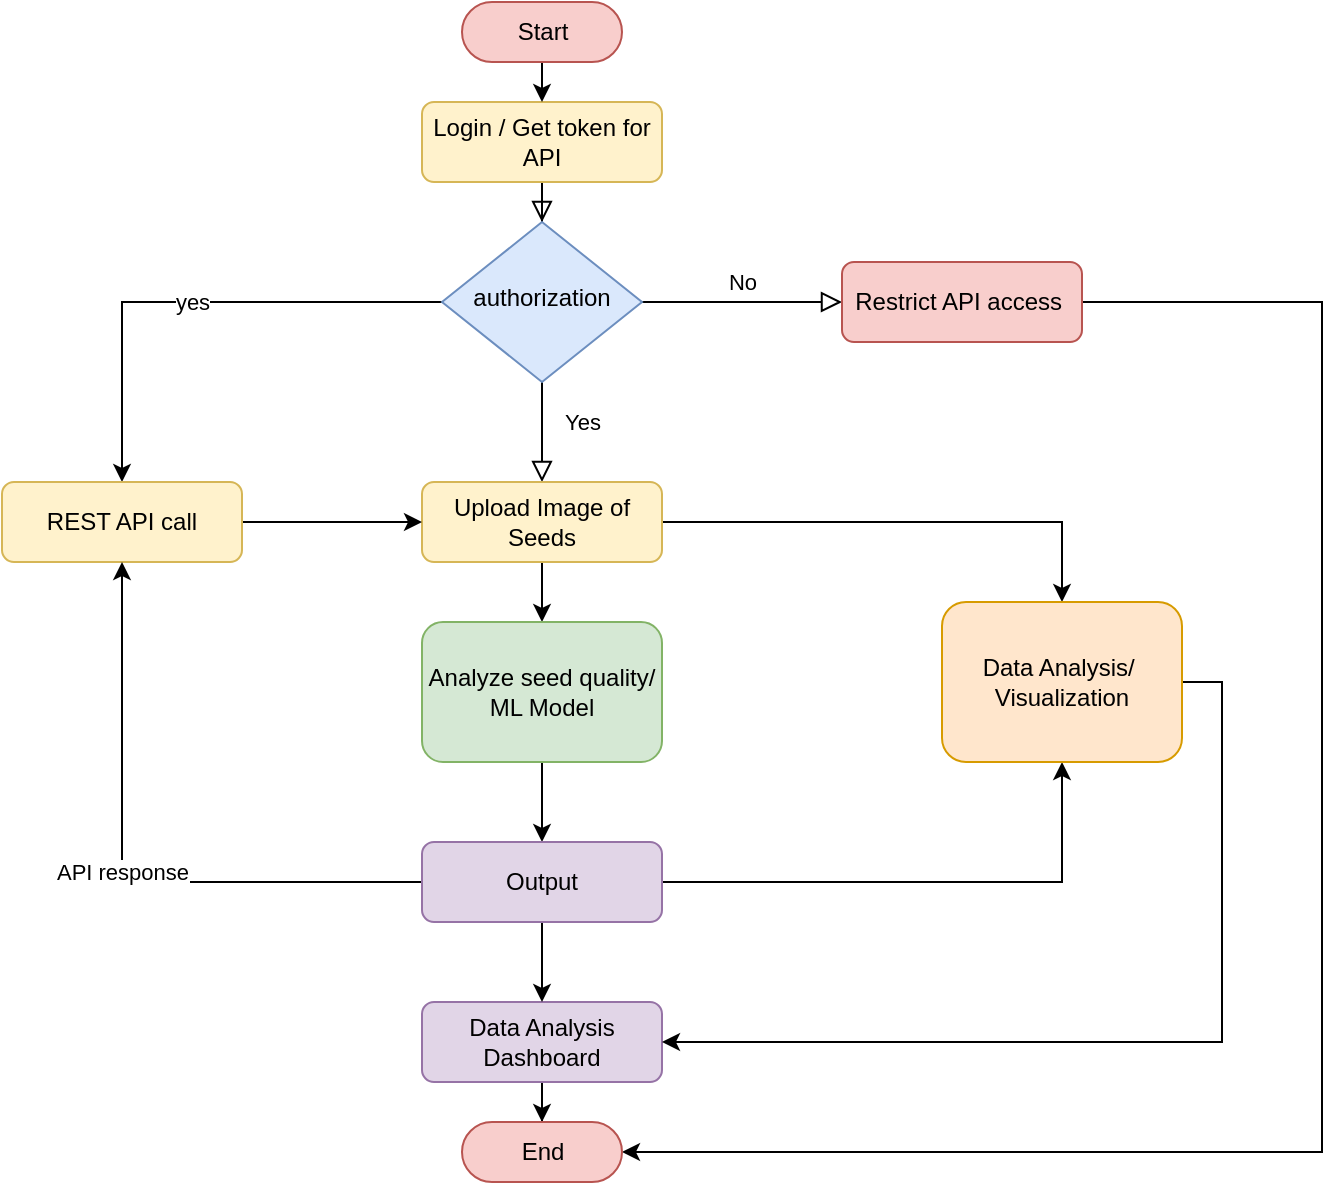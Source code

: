 <mxfile version="15.8.6" type="device" pages="3"><diagram id="C5RBs43oDa-KdzZeNtuy" name="Flow Diagram"><mxGraphModel dx="1038" dy="539" grid="1" gridSize="10" guides="1" tooltips="1" connect="1" arrows="1" fold="1" page="1" pageScale="1" pageWidth="827" pageHeight="1169" math="0" shadow="0"><root><mxCell id="WIyWlLk6GJQsqaUBKTNV-0"/><mxCell id="WIyWlLk6GJQsqaUBKTNV-1" parent="WIyWlLk6GJQsqaUBKTNV-0"/><mxCell id="WIyWlLk6GJQsqaUBKTNV-2" value="" style="rounded=0;html=1;jettySize=auto;orthogonalLoop=1;fontSize=11;endArrow=block;endFill=0;endSize=8;strokeWidth=1;shadow=0;labelBackgroundColor=none;edgeStyle=orthogonalEdgeStyle;" parent="WIyWlLk6GJQsqaUBKTNV-1" source="WIyWlLk6GJQsqaUBKTNV-3" target="WIyWlLk6GJQsqaUBKTNV-6" edge="1"><mxGeometry relative="1" as="geometry"/></mxCell><mxCell id="WIyWlLk6GJQsqaUBKTNV-3" value="Login / Get token for API" style="rounded=1;whiteSpace=wrap;html=1;fontSize=12;glass=0;strokeWidth=1;shadow=0;fillColor=#fff2cc;strokeColor=#d6b656;" parent="WIyWlLk6GJQsqaUBKTNV-1" vertex="1"><mxGeometry x="300" y="190" width="120" height="40" as="geometry"/></mxCell><mxCell id="WIyWlLk6GJQsqaUBKTNV-4" value="Yes" style="rounded=0;html=1;jettySize=auto;orthogonalLoop=1;fontSize=11;endArrow=block;endFill=0;endSize=8;strokeWidth=1;shadow=0;labelBackgroundColor=none;edgeStyle=orthogonalEdgeStyle;entryX=0.5;entryY=0;entryDx=0;entryDy=0;" parent="WIyWlLk6GJQsqaUBKTNV-1" source="WIyWlLk6GJQsqaUBKTNV-6" target="b2DAWoVM0MfOsDB5CVFO-7" edge="1"><mxGeometry x="-0.2" y="20" relative="1" as="geometry"><mxPoint as="offset"/><mxPoint x="360" y="400" as="targetPoint"/></mxGeometry></mxCell><mxCell id="WIyWlLk6GJQsqaUBKTNV-5" value="No" style="edgeStyle=orthogonalEdgeStyle;rounded=0;html=1;jettySize=auto;orthogonalLoop=1;fontSize=11;endArrow=block;endFill=0;endSize=8;strokeWidth=1;shadow=0;labelBackgroundColor=none;" parent="WIyWlLk6GJQsqaUBKTNV-1" source="WIyWlLk6GJQsqaUBKTNV-6" target="WIyWlLk6GJQsqaUBKTNV-7" edge="1"><mxGeometry y="10" relative="1" as="geometry"><mxPoint as="offset"/></mxGeometry></mxCell><mxCell id="b2DAWoVM0MfOsDB5CVFO-9" value="yes" style="edgeStyle=orthogonalEdgeStyle;rounded=0;orthogonalLoop=1;jettySize=auto;html=1;entryX=0.5;entryY=0;entryDx=0;entryDy=0;" parent="WIyWlLk6GJQsqaUBKTNV-1" source="WIyWlLk6GJQsqaUBKTNV-6" target="b2DAWoVM0MfOsDB5CVFO-8" edge="1"><mxGeometry relative="1" as="geometry"/></mxCell><mxCell id="WIyWlLk6GJQsqaUBKTNV-6" value="authorization" style="rhombus;whiteSpace=wrap;html=1;shadow=0;fontFamily=Helvetica;fontSize=12;align=center;strokeWidth=1;spacing=6;spacingTop=-4;fillColor=#dae8fc;strokeColor=#6c8ebf;" parent="WIyWlLk6GJQsqaUBKTNV-1" vertex="1"><mxGeometry x="310" y="250" width="100" height="80" as="geometry"/></mxCell><mxCell id="b2DAWoVM0MfOsDB5CVFO-24" style="edgeStyle=orthogonalEdgeStyle;rounded=0;orthogonalLoop=1;jettySize=auto;html=1;entryX=1;entryY=0.5;entryDx=0;entryDy=0;entryPerimeter=0;" parent="WIyWlLk6GJQsqaUBKTNV-1" source="WIyWlLk6GJQsqaUBKTNV-7" target="b2DAWoVM0MfOsDB5CVFO-4" edge="1"><mxGeometry relative="1" as="geometry"><Array as="points"><mxPoint x="750" y="290"/><mxPoint x="750" y="715"/></Array></mxGeometry></mxCell><mxCell id="WIyWlLk6GJQsqaUBKTNV-7" value="Restrict API access&amp;nbsp;" style="rounded=1;whiteSpace=wrap;html=1;fontSize=12;glass=0;strokeWidth=1;shadow=0;fillColor=#f8cecc;strokeColor=#b85450;" parent="WIyWlLk6GJQsqaUBKTNV-1" vertex="1"><mxGeometry x="510" y="270" width="120" height="40" as="geometry"/></mxCell><mxCell id="b2DAWoVM0MfOsDB5CVFO-5" style="edgeStyle=orthogonalEdgeStyle;rounded=0;orthogonalLoop=1;jettySize=auto;html=1;exitX=0.5;exitY=1;exitDx=0;exitDy=0;" parent="WIyWlLk6GJQsqaUBKTNV-1" source="WIyWlLk6GJQsqaUBKTNV-11" target="b2DAWoVM0MfOsDB5CVFO-4" edge="1"><mxGeometry relative="1" as="geometry"/></mxCell><mxCell id="WIyWlLk6GJQsqaUBKTNV-11" value="Data Analysis Dashboard" style="rounded=1;whiteSpace=wrap;html=1;fontSize=12;glass=0;strokeWidth=1;shadow=0;fillColor=#e1d5e7;strokeColor=#9673a6;" parent="WIyWlLk6GJQsqaUBKTNV-1" vertex="1"><mxGeometry x="300" y="640" width="120" height="40" as="geometry"/></mxCell><mxCell id="b2DAWoVM0MfOsDB5CVFO-2" style="edgeStyle=orthogonalEdgeStyle;rounded=0;orthogonalLoop=1;jettySize=auto;html=1;exitX=0.5;exitY=0.5;exitDx=0;exitDy=15;exitPerimeter=0;entryX=0.5;entryY=0;entryDx=0;entryDy=0;" parent="WIyWlLk6GJQsqaUBKTNV-1" source="b2DAWoVM0MfOsDB5CVFO-0" target="WIyWlLk6GJQsqaUBKTNV-3" edge="1"><mxGeometry relative="1" as="geometry"/></mxCell><mxCell id="b2DAWoVM0MfOsDB5CVFO-0" value="Start" style="html=1;dashed=0;whitespace=wrap;shape=mxgraph.dfd.start;fillColor=#f8cecc;strokeColor=#b85450;" parent="WIyWlLk6GJQsqaUBKTNV-1" vertex="1"><mxGeometry x="320" y="140" width="80" height="30" as="geometry"/></mxCell><mxCell id="b2DAWoVM0MfOsDB5CVFO-4" value="End" style="html=1;dashed=0;whitespace=wrap;shape=mxgraph.dfd.start;fillColor=#f8cecc;strokeColor=#b85450;" parent="WIyWlLk6GJQsqaUBKTNV-1" vertex="1"><mxGeometry x="320" y="700" width="80" height="30" as="geometry"/></mxCell><mxCell id="b2DAWoVM0MfOsDB5CVFO-13" style="edgeStyle=orthogonalEdgeStyle;rounded=0;orthogonalLoop=1;jettySize=auto;html=1;" parent="WIyWlLk6GJQsqaUBKTNV-1" source="b2DAWoVM0MfOsDB5CVFO-7" target="b2DAWoVM0MfOsDB5CVFO-12" edge="1"><mxGeometry relative="1" as="geometry"/></mxCell><mxCell id="b2DAWoVM0MfOsDB5CVFO-21" style="edgeStyle=orthogonalEdgeStyle;rounded=0;orthogonalLoop=1;jettySize=auto;html=1;entryX=0.5;entryY=0;entryDx=0;entryDy=0;" parent="WIyWlLk6GJQsqaUBKTNV-1" source="b2DAWoVM0MfOsDB5CVFO-7" target="b2DAWoVM0MfOsDB5CVFO-19" edge="1"><mxGeometry relative="1" as="geometry"/></mxCell><mxCell id="b2DAWoVM0MfOsDB5CVFO-7" value="Upload Image of Seeds" style="rounded=1;whiteSpace=wrap;html=1;fontSize=12;glass=0;strokeWidth=1;shadow=0;fillColor=#fff2cc;strokeColor=#d6b656;" parent="WIyWlLk6GJQsqaUBKTNV-1" vertex="1"><mxGeometry x="300" y="380" width="120" height="40" as="geometry"/></mxCell><mxCell id="b2DAWoVM0MfOsDB5CVFO-10" style="edgeStyle=orthogonalEdgeStyle;rounded=0;orthogonalLoop=1;jettySize=auto;html=1;entryX=0;entryY=0.5;entryDx=0;entryDy=0;" parent="WIyWlLk6GJQsqaUBKTNV-1" source="b2DAWoVM0MfOsDB5CVFO-8" target="b2DAWoVM0MfOsDB5CVFO-7" edge="1"><mxGeometry relative="1" as="geometry"/></mxCell><mxCell id="b2DAWoVM0MfOsDB5CVFO-8" value="REST API call" style="rounded=1;whiteSpace=wrap;html=1;fontSize=12;glass=0;strokeWidth=1;shadow=0;fillColor=#fff2cc;strokeColor=#d6b656;" parent="WIyWlLk6GJQsqaUBKTNV-1" vertex="1"><mxGeometry x="90" y="380" width="120" height="40" as="geometry"/></mxCell><mxCell id="b2DAWoVM0MfOsDB5CVFO-16" style="edgeStyle=orthogonalEdgeStyle;rounded=0;orthogonalLoop=1;jettySize=auto;html=1;" parent="WIyWlLk6GJQsqaUBKTNV-1" source="b2DAWoVM0MfOsDB5CVFO-12" target="b2DAWoVM0MfOsDB5CVFO-15" edge="1"><mxGeometry relative="1" as="geometry"/></mxCell><mxCell id="b2DAWoVM0MfOsDB5CVFO-12" value="Analyze seed quality/ ML Model" style="rounded=1;whiteSpace=wrap;html=1;fontSize=12;glass=0;strokeWidth=1;shadow=0;fillColor=#d5e8d4;strokeColor=#82b366;" parent="WIyWlLk6GJQsqaUBKTNV-1" vertex="1"><mxGeometry x="300" y="450" width="120" height="70" as="geometry"/></mxCell><mxCell id="b2DAWoVM0MfOsDB5CVFO-18" value="API response" style="edgeStyle=orthogonalEdgeStyle;rounded=0;orthogonalLoop=1;jettySize=auto;html=1;entryX=0.5;entryY=1;entryDx=0;entryDy=0;" parent="WIyWlLk6GJQsqaUBKTNV-1" source="b2DAWoVM0MfOsDB5CVFO-15" target="b2DAWoVM0MfOsDB5CVFO-8" edge="1"><mxGeometry relative="1" as="geometry"/></mxCell><mxCell id="b2DAWoVM0MfOsDB5CVFO-20" style="edgeStyle=orthogonalEdgeStyle;rounded=0;orthogonalLoop=1;jettySize=auto;html=1;entryX=0.5;entryY=1;entryDx=0;entryDy=0;" parent="WIyWlLk6GJQsqaUBKTNV-1" source="b2DAWoVM0MfOsDB5CVFO-15" target="b2DAWoVM0MfOsDB5CVFO-19" edge="1"><mxGeometry relative="1" as="geometry"/></mxCell><mxCell id="b2DAWoVM0MfOsDB5CVFO-23" style="edgeStyle=orthogonalEdgeStyle;rounded=0;orthogonalLoop=1;jettySize=auto;html=1;entryX=0.5;entryY=0;entryDx=0;entryDy=0;" parent="WIyWlLk6GJQsqaUBKTNV-1" source="b2DAWoVM0MfOsDB5CVFO-15" target="WIyWlLk6GJQsqaUBKTNV-11" edge="1"><mxGeometry relative="1" as="geometry"/></mxCell><mxCell id="b2DAWoVM0MfOsDB5CVFO-15" value="Output" style="rounded=1;whiteSpace=wrap;html=1;fontSize=12;glass=0;strokeWidth=1;shadow=0;fillColor=#e1d5e7;strokeColor=#9673a6;" parent="WIyWlLk6GJQsqaUBKTNV-1" vertex="1"><mxGeometry x="300" y="560" width="120" height="40" as="geometry"/></mxCell><mxCell id="b2DAWoVM0MfOsDB5CVFO-22" style="edgeStyle=orthogonalEdgeStyle;rounded=0;orthogonalLoop=1;jettySize=auto;html=1;exitX=1;exitY=0.5;exitDx=0;exitDy=0;entryX=1;entryY=0.5;entryDx=0;entryDy=0;" parent="WIyWlLk6GJQsqaUBKTNV-1" source="b2DAWoVM0MfOsDB5CVFO-19" target="WIyWlLk6GJQsqaUBKTNV-11" edge="1"><mxGeometry relative="1" as="geometry"/></mxCell><mxCell id="b2DAWoVM0MfOsDB5CVFO-19" value="Data Analysis/&amp;nbsp;&lt;br&gt;Visualization" style="rounded=1;whiteSpace=wrap;html=1;fontSize=12;glass=0;strokeWidth=1;shadow=0;fillColor=#ffe6cc;strokeColor=#d79b00;" parent="WIyWlLk6GJQsqaUBKTNV-1" vertex="1"><mxGeometry x="560" y="440" width="120" height="80" as="geometry"/></mxCell></root></mxGraphModel></diagram><diagram id="2zoXxDMwCTTKTFllXXWw" name="Sequence Diagram"><mxGraphModel dx="1038" dy="539" grid="1" gridSize="10" guides="1" tooltips="1" connect="1" arrows="1" fold="1" page="1" pageScale="1" pageWidth="850" pageHeight="1100" math="0" shadow="0"><root><mxCell id="3syWCJ1WD8JKzEumj14r-0"/><mxCell id="3syWCJ1WD8JKzEumj14r-1" parent="3syWCJ1WD8JKzEumj14r-0"/><mxCell id="3syWCJ1WD8JKzEumj14r-2" value="&lt;span style=&quot;background-color: rgb(255 , 255 , 255)&quot;&gt;User&lt;/span&gt;" style="shape=umlLifeline;participant=umlActor;perimeter=lifelinePerimeter;whiteSpace=wrap;html=1;container=1;collapsible=0;recursiveResize=0;verticalAlign=top;spacingTop=36;outlineConnect=0;size=40;" parent="3syWCJ1WD8JKzEumj14r-1" vertex="1"><mxGeometry x="100" y="60" width="20" height="450" as="geometry"/></mxCell><mxCell id="3syWCJ1WD8JKzEumj14r-10" value="" style="html=1;points=[];perimeter=orthogonalPerimeter;labelBackgroundColor=#FFFFFF;fillColor=#dae8fc;strokeColor=#6c8ebf;" parent="3syWCJ1WD8JKzEumj14r-2" vertex="1"><mxGeometry x="5" y="100" width="10" height="300" as="geometry"/></mxCell><mxCell id="3syWCJ1WD8JKzEumj14r-6" value="Website&lt;br&gt;" style="shape=umlLifeline;participant=umlEntity;perimeter=lifelinePerimeter;whiteSpace=wrap;html=1;container=1;collapsible=0;recursiveResize=0;verticalAlign=top;spacingTop=36;outlineConnect=0;labelBackgroundColor=#FFFFFF;" parent="3syWCJ1WD8JKzEumj14r-1" vertex="1"><mxGeometry x="190" y="60" width="40" height="450" as="geometry"/></mxCell><mxCell id="3syWCJ1WD8JKzEumj14r-11" value="" style="html=1;points=[];perimeter=orthogonalPerimeter;labelBackgroundColor=#FFFFFF;fillColor=#dae8fc;strokeColor=#6c8ebf;" parent="3syWCJ1WD8JKzEumj14r-6" vertex="1"><mxGeometry x="15" y="100" width="10" height="50" as="geometry"/></mxCell><mxCell id="3syWCJ1WD8JKzEumj14r-12" value="" style="html=1;points=[];perimeter=orthogonalPerimeter;labelBackgroundColor=#FFFFFF;fillColor=#dae8fc;strokeColor=#6c8ebf;" parent="3syWCJ1WD8JKzEumj14r-6" vertex="1"><mxGeometry x="15" y="360" width="10" height="50" as="geometry"/></mxCell><mxCell id="3syWCJ1WD8JKzEumj14r-19" value="" style="html=1;points=[];perimeter=orthogonalPerimeter;labelBackgroundColor=#FFFFFF;fillColor=#dae8fc;strokeColor=#6c8ebf;" parent="3syWCJ1WD8JKzEumj14r-6" vertex="1"><mxGeometry x="15" y="260" width="10" height="70" as="geometry"/></mxCell><mxCell id="3syWCJ1WD8JKzEumj14r-23" value="" style="html=1;points=[];perimeter=orthogonalPerimeter;labelBackgroundColor=#FFFFFF;fillColor=#dae8fc;strokeColor=#6c8ebf;" parent="3syWCJ1WD8JKzEumj14r-6" vertex="1"><mxGeometry x="15" y="180" width="10" height="50" as="geometry"/></mxCell><mxCell id="3syWCJ1WD8JKzEumj14r-25" value="Logout" style="html=1;verticalAlign=bottom;endArrow=open;dashed=1;endSize=8;rounded=0;entryX=0.98;entryY=0.946;entryDx=0;entryDy=0;entryPerimeter=0;" parent="3syWCJ1WD8JKzEumj14r-6" target="3syWCJ1WD8JKzEumj14r-10" edge="1"><mxGeometry relative="1" as="geometry"><mxPoint x="15" y="384.5" as="sourcePoint"/><mxPoint x="-65" y="384.5" as="targetPoint"/></mxGeometry></mxCell><mxCell id="3syWCJ1WD8JKzEumj14r-7" value="Sever" style="shape=umlLifeline;participant=umlEntity;perimeter=lifelinePerimeter;whiteSpace=wrap;html=1;container=1;collapsible=0;recursiveResize=0;verticalAlign=top;spacingTop=36;outlineConnect=0;labelBackgroundColor=#FFFFFF;" parent="3syWCJ1WD8JKzEumj14r-1" vertex="1"><mxGeometry x="280" y="60" width="40" height="450" as="geometry"/></mxCell><mxCell id="3syWCJ1WD8JKzEumj14r-26" value="" style="html=1;points=[];perimeter=orthogonalPerimeter;labelBackgroundColor=#FFFFFF;fillColor=#dae8fc;strokeColor=#6c8ebf;" parent="3syWCJ1WD8JKzEumj14r-7" vertex="1"><mxGeometry x="15" y="100" width="10" height="150" as="geometry"/></mxCell><mxCell id="3syWCJ1WD8JKzEumj14r-36" value="" style="html=1;points=[];perimeter=orthogonalPerimeter;labelBackgroundColor=#FFFFFF;fillColor=#dae8fc;strokeColor=#6c8ebf;" parent="3syWCJ1WD8JKzEumj14r-7" vertex="1"><mxGeometry x="15" y="270" width="10" height="70" as="geometry"/></mxCell><mxCell id="3syWCJ1WD8JKzEumj14r-8" value="ML Quality detection&amp;nbsp; Service" style="shape=umlLifeline;participant=umlEntity;perimeter=lifelinePerimeter;whiteSpace=wrap;html=1;container=1;collapsible=0;recursiveResize=0;verticalAlign=top;spacingTop=36;outlineConnect=0;labelBackgroundColor=#FFFFFF;" parent="3syWCJ1WD8JKzEumj14r-1" vertex="1"><mxGeometry x="380" y="60" width="50" height="450" as="geometry"/></mxCell><mxCell id="3syWCJ1WD8JKzEumj14r-31" value="" style="html=1;points=[];perimeter=orthogonalPerimeter;labelBackgroundColor=#FFFFFF;fillColor=#dae8fc;strokeColor=#6c8ebf;" parent="3syWCJ1WD8JKzEumj14r-8" vertex="1"><mxGeometry x="20" y="110" width="10" height="150" as="geometry"/></mxCell><mxCell id="3syWCJ1WD8JKzEumj14r-9" value="Data Analysis&amp;nbsp;" style="shape=umlLifeline;participant=umlEntity;perimeter=lifelinePerimeter;whiteSpace=wrap;html=1;container=1;collapsible=0;recursiveResize=0;verticalAlign=top;spacingTop=36;outlineConnect=0;labelBackgroundColor=#FFFFFF;" parent="3syWCJ1WD8JKzEumj14r-1" vertex="1"><mxGeometry x="480" y="60" width="40" height="450" as="geometry"/></mxCell><mxCell id="3syWCJ1WD8JKzEumj14r-20" value="" style="html=1;points=[];perimeter=orthogonalPerimeter;labelBackgroundColor=#FFFFFF;fillColor=#dae8fc;strokeColor=#6c8ebf;" parent="3syWCJ1WD8JKzEumj14r-9" vertex="1"><mxGeometry x="15" y="270" width="10" height="50" as="geometry"/></mxCell><mxCell id="3syWCJ1WD8JKzEumj14r-39" value="" style="html=1;points=[];perimeter=orthogonalPerimeter;labelBackgroundColor=#FFFFFF;fillColor=#dae8fc;strokeColor=#6c8ebf;" parent="3syWCJ1WD8JKzEumj14r-9" vertex="1"><mxGeometry x="15" y="100" width="10" height="120" as="geometry"/></mxCell><mxCell id="3syWCJ1WD8JKzEumj14r-14" value="Login" style="edgeStyle=elbowEdgeStyle;fontSize=12;html=1;endArrow=blockThin;endFill=1;rounded=0;" parent="3syWCJ1WD8JKzEumj14r-1" edge="1"><mxGeometry width="160" relative="1" as="geometry"><mxPoint x="110" y="190" as="sourcePoint"/><mxPoint x="210" y="190" as="targetPoint"/></mxGeometry></mxCell><mxCell id="3syWCJ1WD8JKzEumj14r-21" value="Display of Analyzed data and quality history" style="edgeStyle=orthogonalEdgeStyle;rounded=0;orthogonalLoop=1;jettySize=auto;html=1;entryX=1.14;entryY=0.534;entryDx=0;entryDy=0;entryPerimeter=0;" parent="3syWCJ1WD8JKzEumj14r-1" source="3syWCJ1WD8JKzEumj14r-20" target="3syWCJ1WD8JKzEumj14r-19" edge="1"><mxGeometry relative="1" as="geometry"/></mxCell><mxCell id="3syWCJ1WD8JKzEumj14r-22" value="Upload Image" style="edgeStyle=elbowEdgeStyle;fontSize=12;html=1;endArrow=blockThin;endFill=1;rounded=0;" parent="3syWCJ1WD8JKzEumj14r-1" edge="1"><mxGeometry width="160" relative="1" as="geometry"><mxPoint x="110" y="260" as="sourcePoint"/><mxPoint x="210" y="260" as="targetPoint"/></mxGeometry></mxCell><mxCell id="3syWCJ1WD8JKzEumj14r-27" value="request" style="edgeStyle=orthogonalEdgeStyle;rounded=0;orthogonalLoop=1;jettySize=auto;html=1;entryX=-0.02;entryY=0.692;entryDx=0;entryDy=0;entryPerimeter=0;" parent="3syWCJ1WD8JKzEumj14r-1" source="3syWCJ1WD8JKzEumj14r-23" target="3syWCJ1WD8JKzEumj14r-26" edge="1"><mxGeometry relative="1" as="geometry"/></mxCell><mxCell id="3syWCJ1WD8JKzEumj14r-28" value="Data Visuallization" style="html=1;verticalAlign=bottom;endArrow=open;dashed=1;endSize=8;rounded=0;entryX=0.98;entryY=0.946;entryDx=0;entryDy=0;entryPerimeter=0;" parent="3syWCJ1WD8JKzEumj14r-1" edge="1"><mxGeometry relative="1" as="geometry"><mxPoint x="210.2" y="350.7" as="sourcePoint"/><mxPoint x="120.0" y="350.0" as="targetPoint"/></mxGeometry></mxCell><mxCell id="3syWCJ1WD8JKzEumj14r-29" value="REST API request" style="edgeStyle=elbowEdgeStyle;fontSize=12;html=1;endArrow=blockThin;endFill=1;rounded=0;entryX=0.06;entryY=0.463;entryDx=0;entryDy=0;entryPerimeter=0;" parent="3syWCJ1WD8JKzEumj14r-1" target="3syWCJ1WD8JKzEumj14r-26" edge="1"><mxGeometry width="160" relative="1" as="geometry"><mxPoint x="110" y="230" as="sourcePoint"/><mxPoint x="270" y="230" as="targetPoint"/></mxGeometry></mxCell><mxCell id="3syWCJ1WD8JKzEumj14r-30" value="Detect Quality" style="edgeStyle=elbowEdgeStyle;fontSize=12;html=1;endArrow=blockThin;endFill=1;rounded=0;" parent="3syWCJ1WD8JKzEumj14r-1" edge="1"><mxGeometry width="160" relative="1" as="geometry"><mxPoint x="300" y="190" as="sourcePoint"/><mxPoint x="400" y="190" as="targetPoint"/></mxGeometry></mxCell><mxCell id="3syWCJ1WD8JKzEumj14r-33" value="Output / response" style="html=1;verticalAlign=bottom;endArrow=open;dashed=1;endSize=8;rounded=0;" parent="3syWCJ1WD8JKzEumj14r-1" edge="1"><mxGeometry relative="1" as="geometry"><mxPoint x="400.2" y="250.7" as="sourcePoint"/><mxPoint x="300" y="251" as="targetPoint"/></mxGeometry></mxCell><mxCell id="3syWCJ1WD8JKzEumj14r-35" value="auth" style="edgeStyle=orthogonalEdgeStyle;rounded=0;orthogonalLoop=1;jettySize=auto;html=1;entryX=-0.1;entryY=0.137;entryDx=0;entryDy=0;entryPerimeter=0;" parent="3syWCJ1WD8JKzEumj14r-1" target="3syWCJ1WD8JKzEumj14r-26" edge="1"><mxGeometry relative="1" as="geometry"><mxPoint x="210" y="181.2" as="sourcePoint"/><mxPoint x="289.8" y="180.0" as="targetPoint"/><Array as="points"><mxPoint x="250" y="181"/></Array></mxGeometry></mxCell><mxCell id="3syWCJ1WD8JKzEumj14r-38" value="result / Data" style="edgeStyle=elbowEdgeStyle;fontSize=12;html=1;endArrow=blockThin;endFill=1;rounded=0;exitX=1;exitY=0.316;exitDx=0;exitDy=0;exitPerimeter=0;entryX=0.5;entryY=0.475;entryDx=0;entryDy=0;entryPerimeter=0;" parent="3syWCJ1WD8JKzEumj14r-1" source="3syWCJ1WD8JKzEumj14r-31" target="3syWCJ1WD8JKzEumj14r-39" edge="1"><mxGeometry width="160" relative="1" as="geometry"><mxPoint x="310" y="200" as="sourcePoint"/><mxPoint x="470" y="217" as="targetPoint"/><Array as="points"><mxPoint x="460" y="230"/></Array></mxGeometry></mxCell></root></mxGraphModel></diagram><diagram id="CrTubKfPkhDIHNdTHmWn" name="Usecase Diagram"><mxGraphModel dx="1038" dy="539" grid="1" gridSize="10" guides="1" tooltips="1" connect="1" arrows="1" fold="1" page="1" pageScale="1" pageWidth="850" pageHeight="1100" math="0" shadow="0"><root><mxCell id="1S-Q0wnesFubAkdBsb1p-0"/><mxCell id="1S-Q0wnesFubAkdBsb1p-1" parent="1S-Q0wnesFubAkdBsb1p-0"/><mxCell id="MEWDAI3U_lq3ygLvlXtr-0" value="" style="whiteSpace=wrap;html=1;aspect=fixed;labelBackgroundColor=#FFFFFF;" parent="1S-Q0wnesFubAkdBsb1p-1" vertex="1"><mxGeometry x="160" y="260" width="530" height="530" as="geometry"/></mxCell><mxCell id="MEWDAI3U_lq3ygLvlXtr-1" value="PROCESS IMAGE" style="ellipse;whiteSpace=wrap;html=1;labelBackgroundColor=#FFFFFF;fillColor=#dae8fc;strokeColor=#6c8ebf;" parent="1S-Q0wnesFubAkdBsb1p-1" vertex="1"><mxGeometry x="450" y="280" width="170" height="50" as="geometry"/></mxCell><mxCell id="MEWDAI3U_lq3ygLvlXtr-6" value="GET SEED QUALITY" style="ellipse;whiteSpace=wrap;html=1;labelBackgroundColor=#FFFFFF;fillColor=#dae8fc;strokeColor=#6c8ebf;" parent="1S-Q0wnesFubAkdBsb1p-1" vertex="1"><mxGeometry x="450" y="350" width="170" height="50" as="geometry"/></mxCell><mxCell id="MEWDAI3U_lq3ygLvlXtr-7" value="GET OVERALL QUALITY" style="ellipse;whiteSpace=wrap;html=1;labelBackgroundColor=#FFFFFF;fillColor=#dae8fc;strokeColor=#6c8ebf;" parent="1S-Q0wnesFubAkdBsb1p-1" vertex="1"><mxGeometry x="450" y="430" width="170" height="50" as="geometry"/></mxCell><mxCell id="MEWDAI3U_lq3ygLvlXtr-8" value="ANALYZE DATA" style="ellipse;whiteSpace=wrap;html=1;labelBackgroundColor=#FFFFFF;fillColor=#dae8fc;strokeColor=#6c8ebf;" parent="1S-Q0wnesFubAkdBsb1p-1" vertex="1"><mxGeometry x="440" y="510" width="180" height="60" as="geometry"/></mxCell><mxCell id="MEWDAI3U_lq3ygLvlXtr-9" value="ANALYZE / VISUALIZE QUALITY TRENDS" style="ellipse;whiteSpace=wrap;html=1;labelBackgroundColor=#FFFFFF;fillColor=#dae8fc;strokeColor=#6c8ebf;" parent="1S-Q0wnesFubAkdBsb1p-1" vertex="1"><mxGeometry x="447.5" y="600" width="175" height="70" as="geometry"/></mxCell><mxCell id="MEWDAI3U_lq3ygLvlXtr-10" value="STORE PREVIOS RESULS" style="ellipse;whiteSpace=wrap;html=1;labelBackgroundColor=#FFFFFF;fillColor=#dae8fc;strokeColor=#6c8ebf;" parent="1S-Q0wnesFubAkdBsb1p-1" vertex="1"><mxGeometry x="447.5" y="690" width="175" height="70" as="geometry"/></mxCell><mxCell id="MEWDAI3U_lq3ygLvlXtr-11" value="GET SEED QUALITY BY IMAGE UPLOAD" style="ellipse;whiteSpace=wrap;html=1;labelBackgroundColor=#FFFFFF;fillColor=#d5e8d4;strokeColor=#82b366;" parent="1S-Q0wnesFubAkdBsb1p-1" vertex="1"><mxGeometry x="190" y="410" width="170" height="50" as="geometry"/></mxCell><mxCell id="MEWDAI3U_lq3ygLvlXtr-12" value="REST API ENDPOINT" style="ellipse;whiteSpace=wrap;html=1;labelBackgroundColor=#FFFFFF;fillColor=#d5e8d4;strokeColor=#82b366;" parent="1S-Q0wnesFubAkdBsb1p-1" vertex="1"><mxGeometry x="190" y="490" width="170" height="50" as="geometry"/></mxCell><mxCell id="MEWDAI3U_lq3ygLvlXtr-13" value="DATA VISUALIZATION" style="ellipse;whiteSpace=wrap;html=1;labelBackgroundColor=#FFFFFF;fillColor=#d5e8d4;strokeColor=#82b366;" parent="1S-Q0wnesFubAkdBsb1p-1" vertex="1"><mxGeometry x="190" y="560" width="170" height="50" as="geometry"/></mxCell><mxCell id="MEWDAI3U_lq3ygLvlXtr-14" value="LOGOUT" style="ellipse;whiteSpace=wrap;html=1;labelBackgroundColor=#FFFFFF;fillColor=#d5e8d4;strokeColor=#82b366;" parent="1S-Q0wnesFubAkdBsb1p-1" vertex="1"><mxGeometry x="190" y="630" width="170" height="50" as="geometry"/></mxCell><mxCell id="MEWDAI3U_lq3ygLvlXtr-15" value="LOGIN" style="ellipse;whiteSpace=wrap;html=1;labelBackgroundColor=#FFFFFF;fillColor=#d5e8d4;strokeColor=#82b366;" parent="1S-Q0wnesFubAkdBsb1p-1" vertex="1"><mxGeometry x="190" y="340" width="170" height="50" as="geometry"/></mxCell><mxCell id="MEWDAI3U_lq3ygLvlXtr-16" value="User&lt;br&gt;" style="shape=umlActor;verticalLabelPosition=bottom;verticalAlign=top;html=1;outlineConnect=0;labelBackgroundColor=#FFFFFF;" parent="1S-Q0wnesFubAkdBsb1p-1" vertex="1"><mxGeometry x="30" y="470" width="60" height="90" as="geometry"/></mxCell><mxCell id="MEWDAI3U_lq3ygLvlXtr-19" value="" style="endArrow=none;html=1;rounded=0;exitX=1;exitY=0.333;exitDx=0;exitDy=0;exitPerimeter=0;entryX=0;entryY=0.5;entryDx=0;entryDy=0;" parent="1S-Q0wnesFubAkdBsb1p-1" source="MEWDAI3U_lq3ygLvlXtr-16" target="MEWDAI3U_lq3ygLvlXtr-15" edge="1"><mxGeometry width="50" height="50" relative="1" as="geometry"><mxPoint x="380" y="560" as="sourcePoint"/><mxPoint x="430" y="510" as="targetPoint"/><Array as="points"/></mxGeometry></mxCell><mxCell id="MEWDAI3U_lq3ygLvlXtr-20" value="" style="endArrow=none;html=1;rounded=0;entryX=0;entryY=0.5;entryDx=0;entryDy=0;" parent="1S-Q0wnesFubAkdBsb1p-1" source="MEWDAI3U_lq3ygLvlXtr-16" edge="1"><mxGeometry width="50" height="50" relative="1" as="geometry"><mxPoint x="90" y="570" as="sourcePoint"/><mxPoint x="190" y="435" as="targetPoint"/><Array as="points"/></mxGeometry></mxCell><mxCell id="MEWDAI3U_lq3ygLvlXtr-21" value="" style="endArrow=none;html=1;rounded=0;exitX=1;exitY=0.333;exitDx=0;exitDy=0;exitPerimeter=0;entryX=0;entryY=0.5;entryDx=0;entryDy=0;" parent="1S-Q0wnesFubAkdBsb1p-1" source="MEWDAI3U_lq3ygLvlXtr-16" edge="1"><mxGeometry width="50" height="50" relative="1" as="geometry"><mxPoint x="90" y="645" as="sourcePoint"/><mxPoint x="190" y="510" as="targetPoint"/><Array as="points"/></mxGeometry></mxCell><mxCell id="MEWDAI3U_lq3ygLvlXtr-22" value="" style="endArrow=none;html=1;rounded=0;entryX=0;entryY=0.5;entryDx=0;entryDy=0;" parent="1S-Q0wnesFubAkdBsb1p-1" edge="1"><mxGeometry width="50" height="50" relative="1" as="geometry"><mxPoint x="90" y="500" as="sourcePoint"/><mxPoint x="190" y="590" as="targetPoint"/><Array as="points"/></mxGeometry></mxCell><mxCell id="MEWDAI3U_lq3ygLvlXtr-24" value="" style="endArrow=none;html=1;rounded=0;entryX=0;entryY=0.5;entryDx=0;entryDy=0;exitX=1;exitY=0.333;exitDx=0;exitDy=0;exitPerimeter=0;" parent="1S-Q0wnesFubAkdBsb1p-1" source="MEWDAI3U_lq3ygLvlXtr-16" edge="1"><mxGeometry width="50" height="50" relative="1" as="geometry"><mxPoint x="90" y="560" as="sourcePoint"/><mxPoint x="190" y="650.0" as="targetPoint"/><Array as="points"/></mxGeometry></mxCell><mxCell id="MEWDAI3U_lq3ygLvlXtr-27" value="SYSTEM" style="shape=umlActor;verticalLabelPosition=bottom;verticalAlign=top;html=1;outlineConnect=0;labelBackgroundColor=#FFFFFF;" parent="1S-Q0wnesFubAkdBsb1p-1" vertex="1"><mxGeometry x="770" y="460" width="60" height="90" as="geometry"/></mxCell><mxCell id="MEWDAI3U_lq3ygLvlXtr-31" value="" style="endArrow=none;html=1;rounded=0;" parent="1S-Q0wnesFubAkdBsb1p-1" edge="1"><mxGeometry width="50" height="50" relative="1" as="geometry"><mxPoint x="750" y="500" as="sourcePoint"/><mxPoint x="622.5" y="310" as="targetPoint"/></mxGeometry></mxCell><mxCell id="MEWDAI3U_lq3ygLvlXtr-33" value="" style="endArrow=none;html=1;rounded=0;" parent="1S-Q0wnesFubAkdBsb1p-1" edge="1"><mxGeometry width="50" height="50" relative="1" as="geometry"><mxPoint x="748" y="500" as="sourcePoint"/><mxPoint x="620" y="380" as="targetPoint"/></mxGeometry></mxCell><mxCell id="MEWDAI3U_lq3ygLvlXtr-34" value="" style="endArrow=none;html=1;rounded=0;" parent="1S-Q0wnesFubAkdBsb1p-1" edge="1"><mxGeometry width="50" height="50" relative="1" as="geometry"><mxPoint x="748" y="500" as="sourcePoint"/><mxPoint x="620" y="455" as="targetPoint"/></mxGeometry></mxCell><mxCell id="MEWDAI3U_lq3ygLvlXtr-35" value="" style="endArrow=none;html=1;rounded=0;" parent="1S-Q0wnesFubAkdBsb1p-1" edge="1"><mxGeometry width="50" height="50" relative="1" as="geometry"><mxPoint x="748" y="500" as="sourcePoint"/><mxPoint x="620" y="540" as="targetPoint"/></mxGeometry></mxCell><mxCell id="MEWDAI3U_lq3ygLvlXtr-36" value="" style="endArrow=none;html=1;rounded=0;" parent="1S-Q0wnesFubAkdBsb1p-1" edge="1"><mxGeometry width="50" height="50" relative="1" as="geometry"><mxPoint x="751" y="500" as="sourcePoint"/><mxPoint x="622.5" y="630" as="targetPoint"/></mxGeometry></mxCell><mxCell id="MEWDAI3U_lq3ygLvlXtr-37" value="" style="endArrow=none;html=1;rounded=0;entryX=1;entryY=0.5;entryDx=0;entryDy=0;" parent="1S-Q0wnesFubAkdBsb1p-1" target="MEWDAI3U_lq3ygLvlXtr-10" edge="1"><mxGeometry width="50" height="50" relative="1" as="geometry"><mxPoint x="750" y="500" as="sourcePoint"/><mxPoint x="632.5" y="640.0" as="targetPoint"/></mxGeometry></mxCell></root></mxGraphModel></diagram></mxfile>